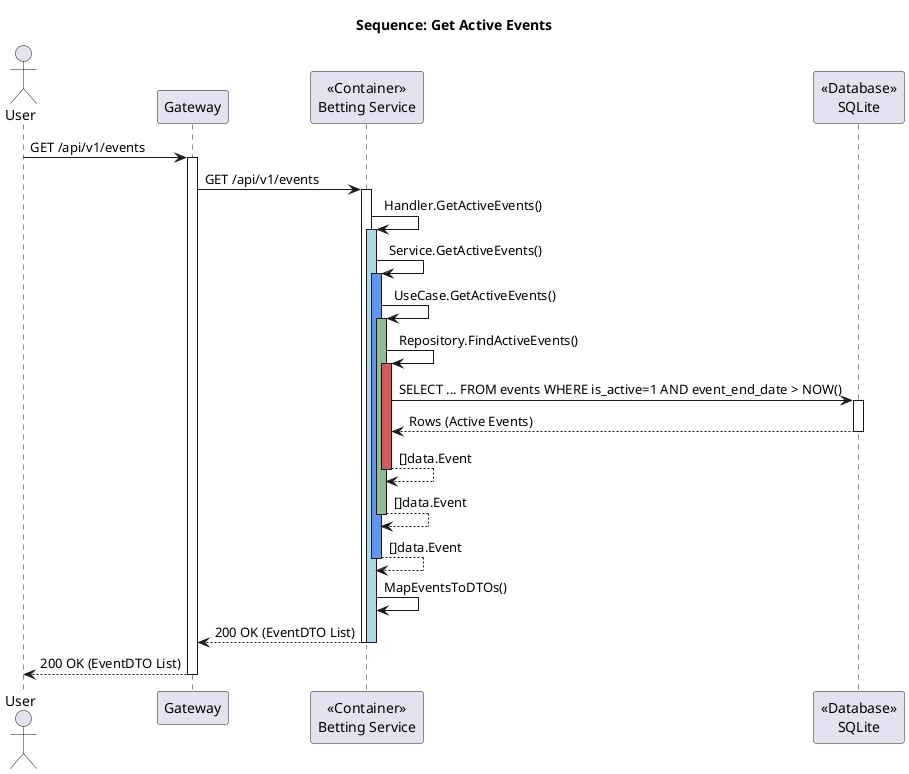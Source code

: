 @startuml Get Active Events

title Sequence: Get Active Events

actor User
participant Gateway
participant App [
    <<Container>>
    Betting Service
]
participant Database [
    <<Database>>
    SQLite
]

User -> Gateway: GET /api/v1/events
activate Gateway
Gateway -> App: GET /api/v1/events
activate App

App -> App: Handler.GetActiveEvents()
activate App #LightBlue
App -> App: Service.GetActiveEvents()
activate App #CornflowerBlue
App -> App: UseCase.GetActiveEvents()
activate App #DarkSeaGreen
App -> App: Repository.FindActiveEvents()
activate App #IndianRed
App -> Database: SELECT ... FROM events WHERE is_active=1 AND event_end_date > NOW()
activate Database
Database --> App: Rows (Active Events)
deactivate Database
App --> App: []data.Event
deactivate App #IndianRed
App --> App: []data.Event
deactivate App #DarkSeaGreen
App --> App: []data.Event
deactivate App #CornflowerBlue
App -> App: MapEventsToDTOs()
App --> Gateway: 200 OK (EventDTO List)
deactivate App #LightBlue
deactivate App
Gateway --> User: 200 OK (EventDTO List)
deactivate Gateway

@enduml